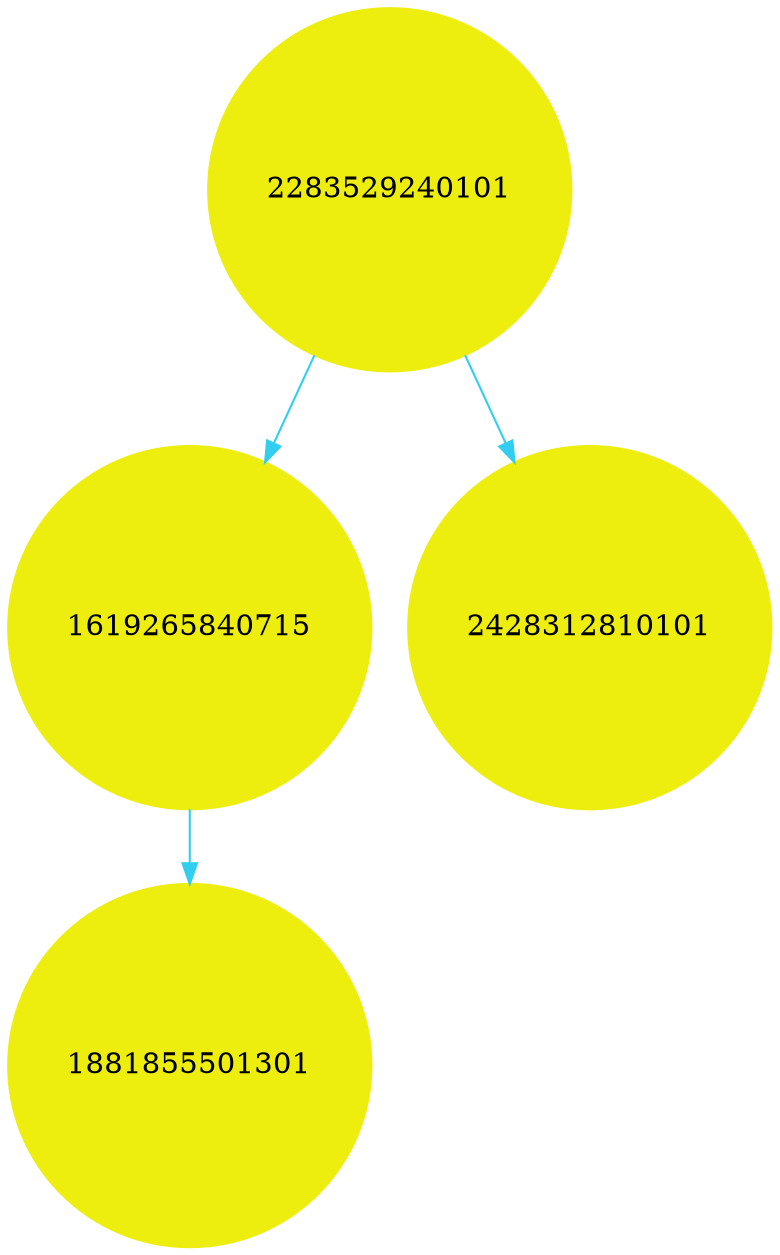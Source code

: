 digraph G {
     node [shape = circle, style = filled, fillcolor = "#EEEEE", color = "#EEEEE", width = 0.5, height = 0.5];
     edge [color = "#31CEF0"];

2283529240101 -> 1619265840715;
1619265840715 -> 1881855501301;
2283529240101 -> 2428312810101;
}
